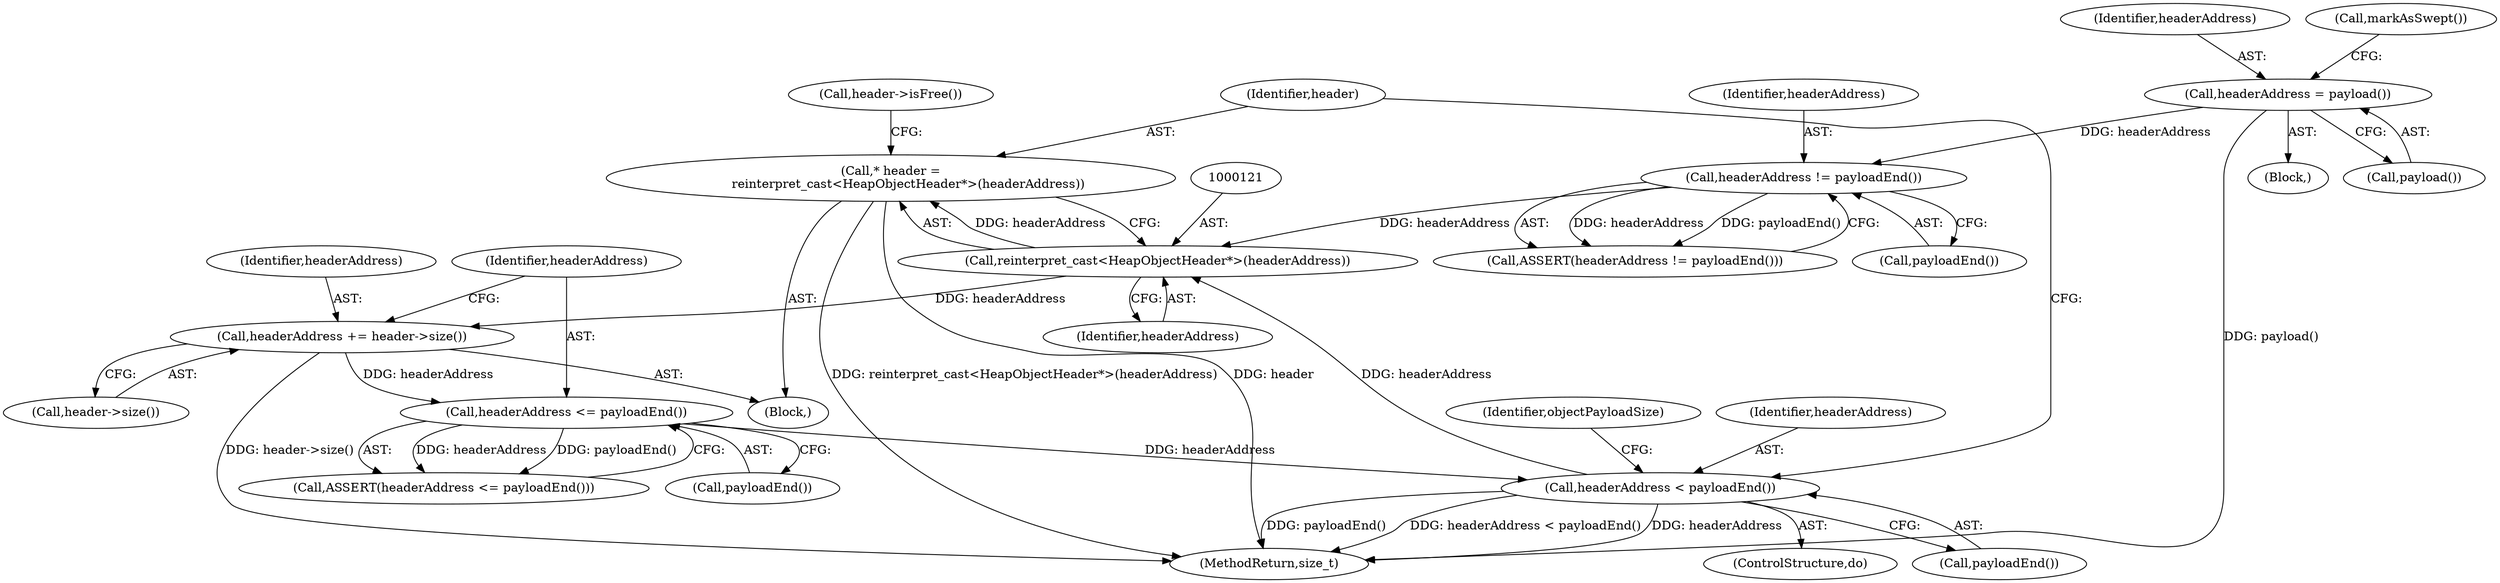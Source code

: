 digraph "0_Chrome_0749ec24fae74ec32d0567eef0e5ec43c84dbcb9_8@pointer" {
"1000118" [label="(Call,* header =\n         reinterpret_cast<HeapObjectHeader*>(headerAddress))"];
"1000120" [label="(Call,reinterpret_cast<HeapObjectHeader*>(headerAddress))"];
"1000112" [label="(Call,headerAddress != payloadEnd())"];
"1000107" [label="(Call,headerAddress = payload())"];
"1000142" [label="(Call,headerAddress < payloadEnd())"];
"1000139" [label="(Call,headerAddress <= payloadEnd())"];
"1000135" [label="(Call,headerAddress += header->size())"];
"1000119" [label="(Identifier,header)"];
"1000135" [label="(Call,headerAddress += header->size())"];
"1000138" [label="(Call,ASSERT(headerAddress <= payloadEnd()))"];
"1000116" [label="(Block,)"];
"1000146" [label="(Identifier,objectPayloadSize)"];
"1000111" [label="(Call,ASSERT(headerAddress != payloadEnd()))"];
"1000115" [label="(ControlStructure,do)"];
"1000142" [label="(Call,headerAddress < payloadEnd())"];
"1000122" [label="(Identifier,headerAddress)"];
"1000108" [label="(Identifier,headerAddress)"];
"1000109" [label="(Call,payload())"];
"1000107" [label="(Call,headerAddress = payload())"];
"1000125" [label="(Call,header->isFree())"];
"1000136" [label="(Identifier,headerAddress)"];
"1000143" [label="(Identifier,headerAddress)"];
"1000140" [label="(Identifier,headerAddress)"];
"1000110" [label="(Call,markAsSwept())"];
"1000113" [label="(Identifier,headerAddress)"];
"1000141" [label="(Call,payloadEnd())"];
"1000112" [label="(Call,headerAddress != payloadEnd())"];
"1000114" [label="(Call,payloadEnd())"];
"1000147" [label="(MethodReturn,size_t)"];
"1000101" [label="(Block,)"];
"1000139" [label="(Call,headerAddress <= payloadEnd())"];
"1000120" [label="(Call,reinterpret_cast<HeapObjectHeader*>(headerAddress))"];
"1000118" [label="(Call,* header =\n         reinterpret_cast<HeapObjectHeader*>(headerAddress))"];
"1000144" [label="(Call,payloadEnd())"];
"1000137" [label="(Call,header->size())"];
"1000118" -> "1000116"  [label="AST: "];
"1000118" -> "1000120"  [label="CFG: "];
"1000119" -> "1000118"  [label="AST: "];
"1000120" -> "1000118"  [label="AST: "];
"1000125" -> "1000118"  [label="CFG: "];
"1000118" -> "1000147"  [label="DDG: header"];
"1000118" -> "1000147"  [label="DDG: reinterpret_cast<HeapObjectHeader*>(headerAddress)"];
"1000120" -> "1000118"  [label="DDG: headerAddress"];
"1000120" -> "1000122"  [label="CFG: "];
"1000121" -> "1000120"  [label="AST: "];
"1000122" -> "1000120"  [label="AST: "];
"1000112" -> "1000120"  [label="DDG: headerAddress"];
"1000142" -> "1000120"  [label="DDG: headerAddress"];
"1000120" -> "1000135"  [label="DDG: headerAddress"];
"1000112" -> "1000111"  [label="AST: "];
"1000112" -> "1000114"  [label="CFG: "];
"1000113" -> "1000112"  [label="AST: "];
"1000114" -> "1000112"  [label="AST: "];
"1000111" -> "1000112"  [label="CFG: "];
"1000112" -> "1000111"  [label="DDG: headerAddress"];
"1000112" -> "1000111"  [label="DDG: payloadEnd()"];
"1000107" -> "1000112"  [label="DDG: headerAddress"];
"1000107" -> "1000101"  [label="AST: "];
"1000107" -> "1000109"  [label="CFG: "];
"1000108" -> "1000107"  [label="AST: "];
"1000109" -> "1000107"  [label="AST: "];
"1000110" -> "1000107"  [label="CFG: "];
"1000107" -> "1000147"  [label="DDG: payload()"];
"1000142" -> "1000115"  [label="AST: "];
"1000142" -> "1000144"  [label="CFG: "];
"1000143" -> "1000142"  [label="AST: "];
"1000144" -> "1000142"  [label="AST: "];
"1000119" -> "1000142"  [label="CFG: "];
"1000146" -> "1000142"  [label="CFG: "];
"1000142" -> "1000147"  [label="DDG: headerAddress < payloadEnd()"];
"1000142" -> "1000147"  [label="DDG: headerAddress"];
"1000142" -> "1000147"  [label="DDG: payloadEnd()"];
"1000139" -> "1000142"  [label="DDG: headerAddress"];
"1000139" -> "1000138"  [label="AST: "];
"1000139" -> "1000141"  [label="CFG: "];
"1000140" -> "1000139"  [label="AST: "];
"1000141" -> "1000139"  [label="AST: "];
"1000138" -> "1000139"  [label="CFG: "];
"1000139" -> "1000138"  [label="DDG: headerAddress"];
"1000139" -> "1000138"  [label="DDG: payloadEnd()"];
"1000135" -> "1000139"  [label="DDG: headerAddress"];
"1000135" -> "1000116"  [label="AST: "];
"1000135" -> "1000137"  [label="CFG: "];
"1000136" -> "1000135"  [label="AST: "];
"1000137" -> "1000135"  [label="AST: "];
"1000140" -> "1000135"  [label="CFG: "];
"1000135" -> "1000147"  [label="DDG: header->size()"];
}
